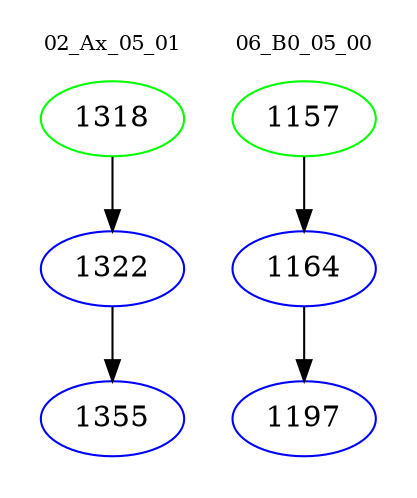 digraph{
subgraph cluster_0 {
color = white
label = "02_Ax_05_01";
fontsize=10;
T0_1318 [label="1318", color="green"]
T0_1318 -> T0_1322 [color="black"]
T0_1322 [label="1322", color="blue"]
T0_1322 -> T0_1355 [color="black"]
T0_1355 [label="1355", color="blue"]
}
subgraph cluster_1 {
color = white
label = "06_B0_05_00";
fontsize=10;
T1_1157 [label="1157", color="green"]
T1_1157 -> T1_1164 [color="black"]
T1_1164 [label="1164", color="blue"]
T1_1164 -> T1_1197 [color="black"]
T1_1197 [label="1197", color="blue"]
}
}

